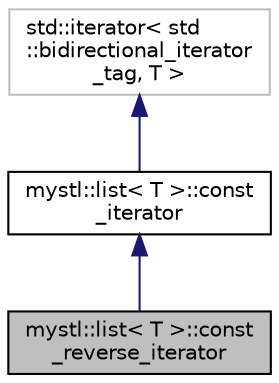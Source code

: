 digraph "mystl::list&lt; T &gt;::const_reverse_iterator"
{
  edge [fontname="Helvetica",fontsize="10",labelfontname="Helvetica",labelfontsize="10"];
  node [fontname="Helvetica",fontsize="10",shape=record];
  Node0 [label="mystl::list\< T \>::const\l_reverse_iterator",height=0.2,width=0.4,color="black", fillcolor="grey75", style="filled", fontcolor="black"];
  Node1 -> Node0 [dir="back",color="midnightblue",fontsize="10",style="solid"];
  Node1 [label="mystl::list\< T \>::const\l_iterator",height=0.2,width=0.4,color="black", fillcolor="white", style="filled",URL="$classmystl_1_1list_1_1const__iterator.html"];
  Node2 -> Node1 [dir="back",color="midnightblue",fontsize="10",style="solid"];
  Node2 [label="std::iterator\< std\l::bidirectional_iterator\l_tag, T \>",height=0.2,width=0.4,color="grey75", fillcolor="white", style="filled"];
}
